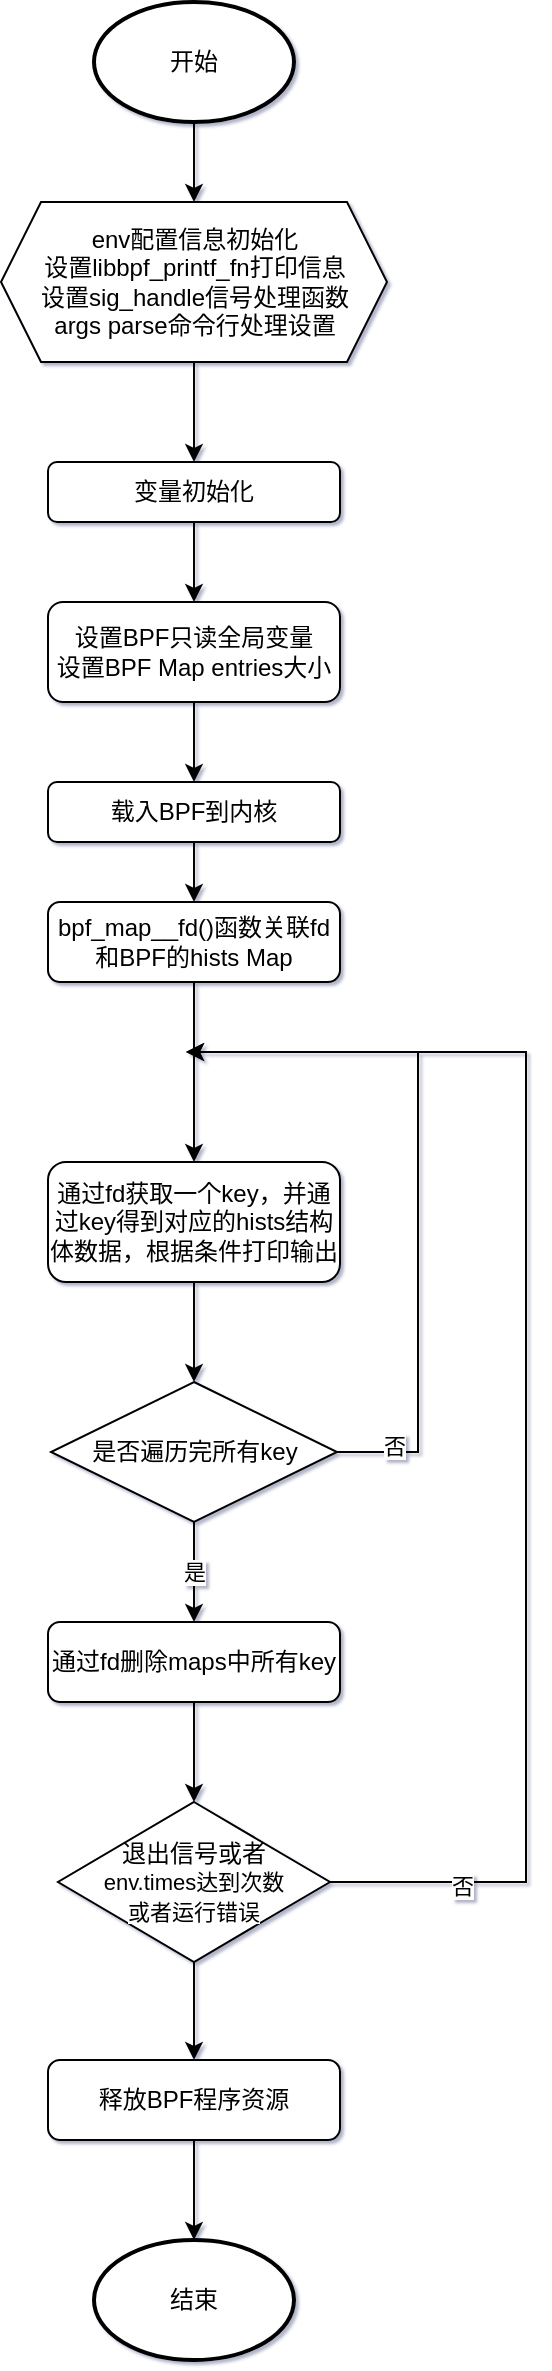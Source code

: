 <mxfile version="21.2.3" type="device">
  <diagram id="C5RBs43oDa-KdzZeNtuy" name="Page-1">
    <mxGraphModel dx="1562" dy="874" grid="1" gridSize="10" guides="1" tooltips="1" connect="1" arrows="1" fold="1" page="1" pageScale="1" pageWidth="827" pageHeight="1169" math="0" shadow="1">
      <root>
        <mxCell id="WIyWlLk6GJQsqaUBKTNV-0" />
        <mxCell id="WIyWlLk6GJQsqaUBKTNV-1" parent="WIyWlLk6GJQsqaUBKTNV-0" />
        <mxCell id="FPJ5rOxDNsSZoPJpha67-0" style="edgeStyle=orthogonalEdgeStyle;rounded=0;orthogonalLoop=1;jettySize=auto;html=1;entryX=0.5;entryY=0;entryDx=0;entryDy=0;" parent="WIyWlLk6GJQsqaUBKTNV-1" source="FPJ5rOxDNsSZoPJpha67-1" target="FPJ5rOxDNsSZoPJpha67-3" edge="1">
          <mxGeometry relative="1" as="geometry" />
        </mxCell>
        <mxCell id="FPJ5rOxDNsSZoPJpha67-1" value="开始" style="strokeWidth=2;html=1;shape=mxgraph.flowchart.start_1;whiteSpace=wrap;" parent="WIyWlLk6GJQsqaUBKTNV-1" vertex="1">
          <mxGeometry x="314" y="140" width="100" height="60" as="geometry" />
        </mxCell>
        <mxCell id="FPJ5rOxDNsSZoPJpha67-2" style="edgeStyle=orthogonalEdgeStyle;rounded=0;orthogonalLoop=1;jettySize=auto;html=1;entryX=0.5;entryY=0;entryDx=0;entryDy=0;" parent="WIyWlLk6GJQsqaUBKTNV-1" source="FPJ5rOxDNsSZoPJpha67-3" target="FPJ5rOxDNsSZoPJpha67-5" edge="1">
          <mxGeometry relative="1" as="geometry">
            <mxPoint x="364" y="370" as="targetPoint" />
          </mxGeometry>
        </mxCell>
        <mxCell id="FPJ5rOxDNsSZoPJpha67-3" value="env配置信息初始化&lt;br&gt;设置libbpf_printf_fn打印信息&lt;br&gt;设置sig_handle信号处理函数&lt;br&gt;args parse命令行处理设置" style="shape=hexagon;perimeter=hexagonPerimeter2;whiteSpace=wrap;html=1;fixedSize=1;" parent="WIyWlLk6GJQsqaUBKTNV-1" vertex="1">
          <mxGeometry x="267.5" y="240" width="193" height="80" as="geometry" />
        </mxCell>
        <mxCell id="y2BFSRjxScdX9GavF6nU-3" style="edgeStyle=orthogonalEdgeStyle;rounded=0;orthogonalLoop=1;jettySize=auto;html=1;entryX=0.5;entryY=0;entryDx=0;entryDy=0;" edge="1" parent="WIyWlLk6GJQsqaUBKTNV-1" source="FPJ5rOxDNsSZoPJpha67-5" target="y2BFSRjxScdX9GavF6nU-0">
          <mxGeometry relative="1" as="geometry" />
        </mxCell>
        <mxCell id="FPJ5rOxDNsSZoPJpha67-5" value="变量初始化" style="rounded=1;whiteSpace=wrap;html=1;" parent="WIyWlLk6GJQsqaUBKTNV-1" vertex="1">
          <mxGeometry x="291" y="370" width="146" height="30" as="geometry" />
        </mxCell>
        <mxCell id="FPJ5rOxDNsSZoPJpha67-6" value="" style="edgeStyle=orthogonalEdgeStyle;rounded=0;orthogonalLoop=1;jettySize=auto;html=1;" parent="WIyWlLk6GJQsqaUBKTNV-1" source="FPJ5rOxDNsSZoPJpha67-8" edge="1">
          <mxGeometry x="-0.713" y="-22" relative="1" as="geometry">
            <mxPoint x="360" y="665" as="targetPoint" />
            <Array as="points">
              <mxPoint x="530" y="1080" />
              <mxPoint x="530" y="665" />
            </Array>
            <mxPoint x="-12" y="20" as="offset" />
          </mxGeometry>
        </mxCell>
        <mxCell id="y2BFSRjxScdX9GavF6nU-27" value="否" style="edgeLabel;html=1;align=center;verticalAlign=middle;resizable=0;points=[];" vertex="1" connectable="0" parent="FPJ5rOxDNsSZoPJpha67-6">
          <mxGeometry x="-0.808" y="-2" relative="1" as="geometry">
            <mxPoint as="offset" />
          </mxGeometry>
        </mxCell>
        <mxCell id="y2BFSRjxScdX9GavF6nU-7" value="" style="edgeStyle=orthogonalEdgeStyle;rounded=0;orthogonalLoop=1;jettySize=auto;html=1;" edge="1" parent="WIyWlLk6GJQsqaUBKTNV-1" source="FPJ5rOxDNsSZoPJpha67-8" target="y2BFSRjxScdX9GavF6nU-8">
          <mxGeometry relative="1" as="geometry" />
        </mxCell>
        <mxCell id="FPJ5rOxDNsSZoPJpha67-8" value="退出信号或者&lt;br style=&quot;--tw-border-spacing-x: 0; --tw-border-spacing-y: 0; --tw-translate-x: 0; --tw-translate-y: 0; --tw-rotate: 0; --tw-skew-x: 0; --tw-skew-y: 0; --tw-scale-x: 1; --tw-scale-y: 1; --tw-pan-x: ; --tw-pan-y: ; --tw-pinch-zoom: ; --tw-scroll-snap-strictness: proximity; --tw-ordinal: ; --tw-slashed-zero: ; --tw-numeric-figure: ; --tw-numeric-spacing: ; --tw-numeric-fraction: ; --tw-ring-inset: ; --tw-ring-offset-width: 0px; --tw-ring-offset-color: #fff; --tw-ring-color: rgb(59 130 246 / 0.5); --tw-ring-offset-shadow: 0 0 #0000; --tw-ring-shadow: 0 0 #0000; --tw-shadow: 0 0 #0000; --tw-shadow-colored: 0 0 #0000; --tw-blur: ; --tw-brightness: ; --tw-contrast: ; --tw-grayscale: ; --tw-hue-rotate: ; --tw-invert: ; --tw-saturate: ; --tw-sepia: ; --tw-drop-shadow: ; --tw-backdrop-blur: ; --tw-backdrop-brightness: ; --tw-backdrop-contrast: ; --tw-backdrop-grayscale: ; --tw-backdrop-hue-rotate: ; --tw-backdrop-invert: ; --tw-backdrop-opacity: ; --tw-backdrop-saturate: ; --tw-backdrop-sepia: ; border-color: var(--border-color); font-size: 11px;&quot;&gt;&lt;span style=&quot;font-size: 11px; background-color: rgb(255, 255, 255);&quot;&gt;env.times达到次数&lt;/span&gt;&lt;br style=&quot;--tw-border-spacing-x: 0; --tw-border-spacing-y: 0; --tw-translate-x: 0; --tw-translate-y: 0; --tw-rotate: 0; --tw-skew-x: 0; --tw-skew-y: 0; --tw-scale-x: 1; --tw-scale-y: 1; --tw-pan-x: ; --tw-pan-y: ; --tw-pinch-zoom: ; --tw-scroll-snap-strictness: proximity; --tw-ordinal: ; --tw-slashed-zero: ; --tw-numeric-figure: ; --tw-numeric-spacing: ; --tw-numeric-fraction: ; --tw-ring-inset: ; --tw-ring-offset-width: 0px; --tw-ring-offset-color: #fff; --tw-ring-color: rgb(59 130 246 / 0.5); --tw-ring-offset-shadow: 0 0 #0000; --tw-ring-shadow: 0 0 #0000; --tw-shadow: 0 0 #0000; --tw-shadow-colored: 0 0 #0000; --tw-blur: ; --tw-brightness: ; --tw-contrast: ; --tw-grayscale: ; --tw-hue-rotate: ; --tw-invert: ; --tw-saturate: ; --tw-sepia: ; --tw-drop-shadow: ; --tw-backdrop-blur: ; --tw-backdrop-brightness: ; --tw-backdrop-contrast: ; --tw-backdrop-grayscale: ; --tw-backdrop-hue-rotate: ; --tw-backdrop-invert: ; --tw-backdrop-opacity: ; --tw-backdrop-saturate: ; --tw-backdrop-sepia: ; border-color: var(--border-color); font-size: 11px;&quot;&gt;&lt;span style=&quot;font-size: 11px; background-color: rgb(255, 255, 255);&quot;&gt;或者运行错误&lt;/span&gt;" style="rhombus;whiteSpace=wrap;html=1;" parent="WIyWlLk6GJQsqaUBKTNV-1" vertex="1">
          <mxGeometry x="296" y="1040" width="136" height="80" as="geometry" />
        </mxCell>
        <mxCell id="FPJ5rOxDNsSZoPJpha67-9" value="结束" style="strokeWidth=2;html=1;shape=mxgraph.flowchart.start_1;whiteSpace=wrap;" parent="WIyWlLk6GJQsqaUBKTNV-1" vertex="1">
          <mxGeometry x="314" y="1259" width="100" height="60" as="geometry" />
        </mxCell>
        <mxCell id="y2BFSRjxScdX9GavF6nU-4" style="edgeStyle=orthogonalEdgeStyle;rounded=0;orthogonalLoop=1;jettySize=auto;html=1;entryX=0.5;entryY=0;entryDx=0;entryDy=0;" edge="1" parent="WIyWlLk6GJQsqaUBKTNV-1" source="y2BFSRjxScdX9GavF6nU-0" target="y2BFSRjxScdX9GavF6nU-1">
          <mxGeometry relative="1" as="geometry" />
        </mxCell>
        <mxCell id="y2BFSRjxScdX9GavF6nU-0" value="设置BPF只读全局变量&lt;br&gt;设置BPF Map entries大小&lt;br&gt;" style="rounded=1;whiteSpace=wrap;html=1;" vertex="1" parent="WIyWlLk6GJQsqaUBKTNV-1">
          <mxGeometry x="291" y="440" width="146" height="50" as="geometry" />
        </mxCell>
        <mxCell id="y2BFSRjxScdX9GavF6nU-5" style="edgeStyle=orthogonalEdgeStyle;rounded=0;orthogonalLoop=1;jettySize=auto;html=1;entryX=0.5;entryY=0;entryDx=0;entryDy=0;" edge="1" parent="WIyWlLk6GJQsqaUBKTNV-1" source="y2BFSRjxScdX9GavF6nU-1" target="y2BFSRjxScdX9GavF6nU-2">
          <mxGeometry relative="1" as="geometry" />
        </mxCell>
        <mxCell id="y2BFSRjxScdX9GavF6nU-1" value="载入BPF到内核" style="rounded=1;whiteSpace=wrap;html=1;" vertex="1" parent="WIyWlLk6GJQsqaUBKTNV-1">
          <mxGeometry x="291" y="530" width="146" height="30" as="geometry" />
        </mxCell>
        <mxCell id="y2BFSRjxScdX9GavF6nU-17" style="edgeStyle=orthogonalEdgeStyle;rounded=0;orthogonalLoop=1;jettySize=auto;html=1;entryX=0.5;entryY=0;entryDx=0;entryDy=0;" edge="1" parent="WIyWlLk6GJQsqaUBKTNV-1" source="y2BFSRjxScdX9GavF6nU-2" target="y2BFSRjxScdX9GavF6nU-10">
          <mxGeometry relative="1" as="geometry" />
        </mxCell>
        <mxCell id="y2BFSRjxScdX9GavF6nU-2" value="bpf_map__fd()函数关联fd和BPF的hists Map" style="rounded=1;whiteSpace=wrap;html=1;" vertex="1" parent="WIyWlLk6GJQsqaUBKTNV-1">
          <mxGeometry x="291" y="590" width="146" height="40" as="geometry" />
        </mxCell>
        <mxCell id="y2BFSRjxScdX9GavF6nU-9" style="edgeStyle=orthogonalEdgeStyle;rounded=0;orthogonalLoop=1;jettySize=auto;html=1;entryX=0.5;entryY=0;entryDx=0;entryDy=0;entryPerimeter=0;" edge="1" parent="WIyWlLk6GJQsqaUBKTNV-1" source="y2BFSRjxScdX9GavF6nU-8" target="FPJ5rOxDNsSZoPJpha67-9">
          <mxGeometry relative="1" as="geometry" />
        </mxCell>
        <mxCell id="y2BFSRjxScdX9GavF6nU-8" value="释放BPF程序资源" style="rounded=1;whiteSpace=wrap;html=1;" vertex="1" parent="WIyWlLk6GJQsqaUBKTNV-1">
          <mxGeometry x="291" y="1169" width="146" height="40" as="geometry" />
        </mxCell>
        <mxCell id="y2BFSRjxScdX9GavF6nU-15" style="edgeStyle=orthogonalEdgeStyle;rounded=0;orthogonalLoop=1;jettySize=auto;html=1;entryX=0.5;entryY=0;entryDx=0;entryDy=0;" edge="1" parent="WIyWlLk6GJQsqaUBKTNV-1" source="y2BFSRjxScdX9GavF6nU-10" target="y2BFSRjxScdX9GavF6nU-12">
          <mxGeometry relative="1" as="geometry" />
        </mxCell>
        <mxCell id="y2BFSRjxScdX9GavF6nU-10" value="通过fd获取一个key，并通过key得到对应的hists结构体数据，根据条件打印输出" style="rounded=1;whiteSpace=wrap;html=1;" vertex="1" parent="WIyWlLk6GJQsqaUBKTNV-1">
          <mxGeometry x="291" y="720" width="146" height="60" as="geometry" />
        </mxCell>
        <mxCell id="y2BFSRjxScdX9GavF6nU-26" value="是" style="edgeStyle=orthogonalEdgeStyle;rounded=0;orthogonalLoop=1;jettySize=auto;html=1;" edge="1" parent="WIyWlLk6GJQsqaUBKTNV-1" source="y2BFSRjxScdX9GavF6nU-12" target="y2BFSRjxScdX9GavF6nU-14">
          <mxGeometry relative="1" as="geometry" />
        </mxCell>
        <mxCell id="y2BFSRjxScdX9GavF6nU-12" value="是否遍历完所有key" style="rhombus;whiteSpace=wrap;html=1;" vertex="1" parent="WIyWlLk6GJQsqaUBKTNV-1">
          <mxGeometry x="292.5" y="830" width="143" height="70" as="geometry" />
        </mxCell>
        <mxCell id="y2BFSRjxScdX9GavF6nU-25" style="edgeStyle=orthogonalEdgeStyle;rounded=0;orthogonalLoop=1;jettySize=auto;html=1;" edge="1" parent="WIyWlLk6GJQsqaUBKTNV-1" source="y2BFSRjxScdX9GavF6nU-14" target="FPJ5rOxDNsSZoPJpha67-8">
          <mxGeometry relative="1" as="geometry" />
        </mxCell>
        <mxCell id="y2BFSRjxScdX9GavF6nU-14" value="通过fd删除maps中所有key" style="rounded=1;whiteSpace=wrap;html=1;" vertex="1" parent="WIyWlLk6GJQsqaUBKTNV-1">
          <mxGeometry x="291" y="950" width="146" height="40" as="geometry" />
        </mxCell>
        <mxCell id="y2BFSRjxScdX9GavF6nU-20" style="edgeStyle=elbowEdgeStyle;rounded=0;orthogonalLoop=1;jettySize=auto;html=1;exitX=1;exitY=0.5;exitDx=0;exitDy=0;" edge="1" parent="WIyWlLk6GJQsqaUBKTNV-1" source="y2BFSRjxScdX9GavF6nU-12">
          <mxGeometry relative="1" as="geometry">
            <mxPoint x="360" y="665" as="targetPoint" />
            <mxPoint x="431.5" y="870" as="sourcePoint" />
            <Array as="points">
              <mxPoint x="476" y="775" />
            </Array>
          </mxGeometry>
        </mxCell>
        <mxCell id="y2BFSRjxScdX9GavF6nU-21" value="否" style="edgeLabel;html=1;align=center;verticalAlign=middle;resizable=0;points=[];" vertex="1" connectable="0" parent="y2BFSRjxScdX9GavF6nU-20">
          <mxGeometry x="-0.841" y="3" relative="1" as="geometry">
            <mxPoint as="offset" />
          </mxGeometry>
        </mxCell>
      </root>
    </mxGraphModel>
  </diagram>
</mxfile>
